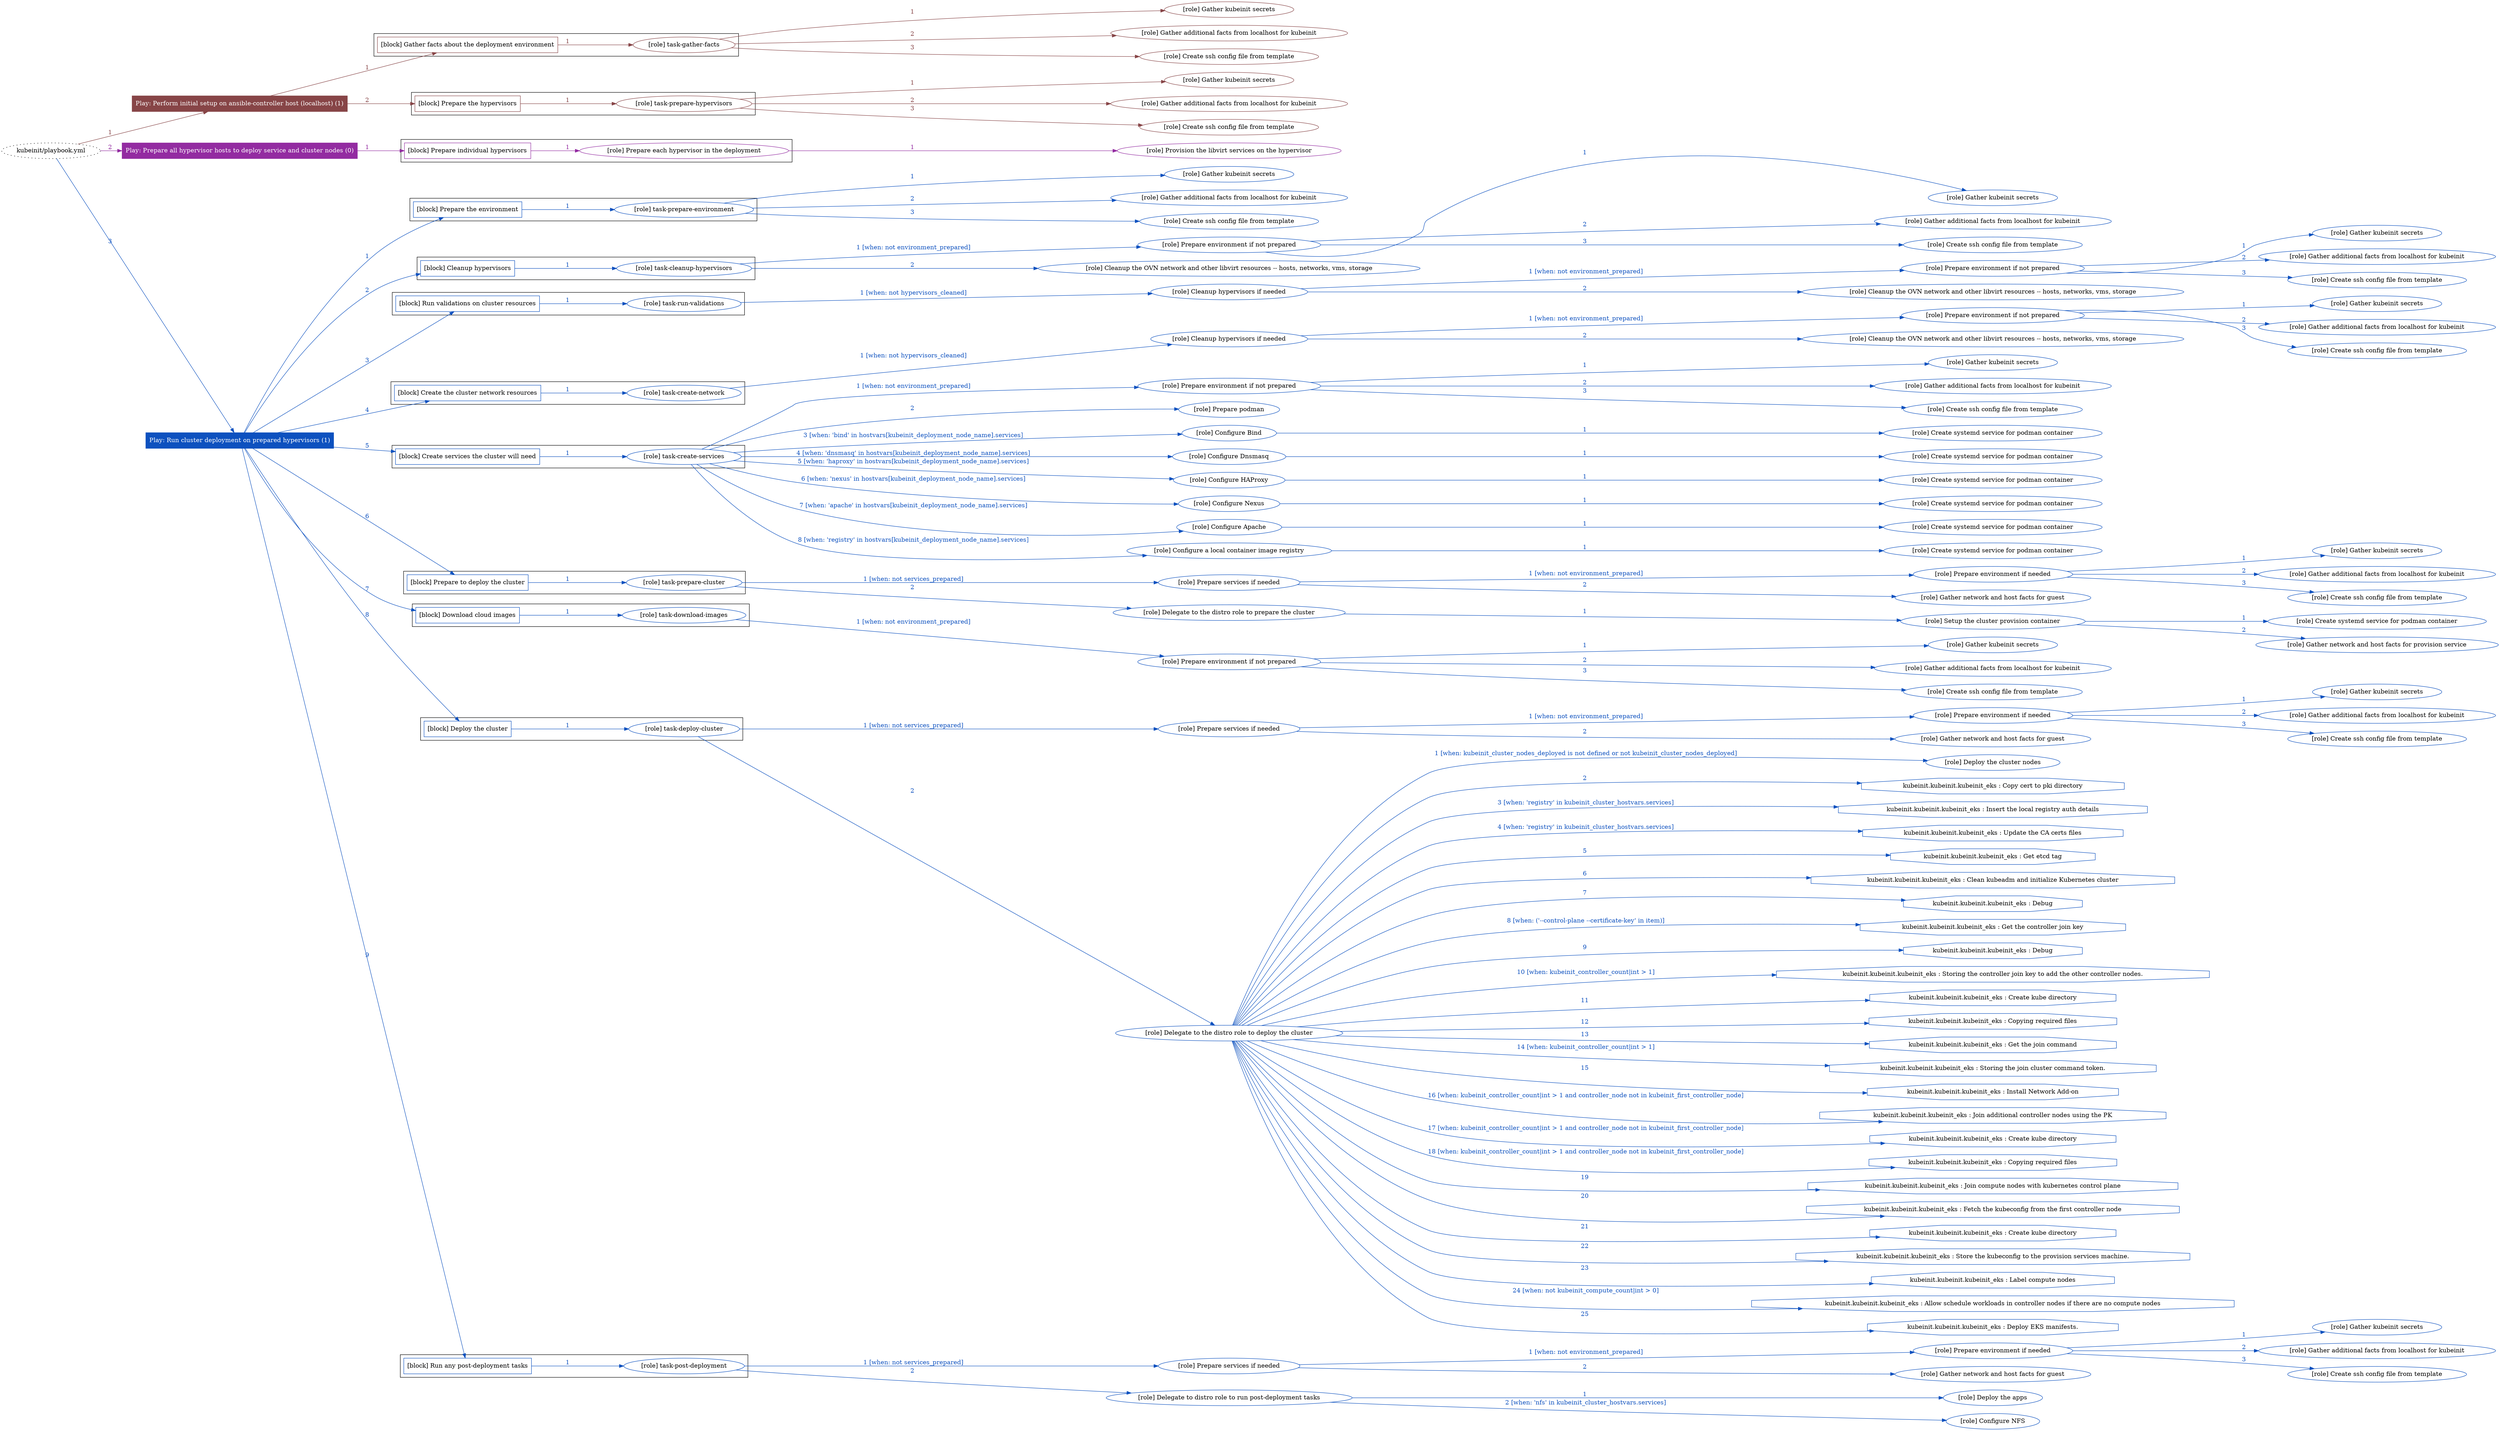 digraph {
	graph [concentrate=true ordering=in rankdir=LR ratio=fill]
	edge [esep=5 sep=10]
	"kubeinit/playbook.yml" [URL="/home/runner/work/kubeinit/kubeinit/kubeinit/playbook.yml" id=playbook_8e556c89 style=dotted]
	play_391f3f2d [label="Play: Perform initial setup on ansible-controller host (localhost) (1)" URL="/home/runner/work/kubeinit/kubeinit/kubeinit/playbook.yml" color="#874547" fontcolor="#ffffff" id=play_391f3f2d shape=box style=filled tooltip=localhost]
	"kubeinit/playbook.yml" -> play_391f3f2d [label="1 " color="#874547" fontcolor="#874547" id=edge_1b0d0823 labeltooltip="1 " tooltip="1 "]
	subgraph "Gather kubeinit secrets" {
		role_e879a37d [label="[role] Gather kubeinit secrets" URL="/home/runner/.ansible/collections/ansible_collections/kubeinit/kubeinit/roles/kubeinit_prepare/tasks/gather_kubeinit_facts.yml" color="#874547" id=role_e879a37d tooltip="Gather kubeinit secrets"]
	}
	subgraph "Gather additional facts from localhost for kubeinit" {
		role_4b95cbb6 [label="[role] Gather additional facts from localhost for kubeinit" URL="/home/runner/.ansible/collections/ansible_collections/kubeinit/kubeinit/roles/kubeinit_prepare/tasks/gather_kubeinit_facts.yml" color="#874547" id=role_4b95cbb6 tooltip="Gather additional facts from localhost for kubeinit"]
	}
	subgraph "Create ssh config file from template" {
		role_490a74ad [label="[role] Create ssh config file from template" URL="/home/runner/.ansible/collections/ansible_collections/kubeinit/kubeinit/roles/kubeinit_prepare/tasks/gather_kubeinit_facts.yml" color="#874547" id=role_490a74ad tooltip="Create ssh config file from template"]
	}
	subgraph "task-gather-facts" {
		role_1d87bd58 [label="[role] task-gather-facts" URL="/home/runner/work/kubeinit/kubeinit/kubeinit/playbook.yml" color="#874547" id=role_1d87bd58 tooltip="task-gather-facts"]
		role_1d87bd58 -> role_e879a37d [label="1 " color="#874547" fontcolor="#874547" id=edge_7c7f5ed5 labeltooltip="1 " tooltip="1 "]
		role_1d87bd58 -> role_4b95cbb6 [label="2 " color="#874547" fontcolor="#874547" id=edge_f898e620 labeltooltip="2 " tooltip="2 "]
		role_1d87bd58 -> role_490a74ad [label="3 " color="#874547" fontcolor="#874547" id=edge_04070aa7 labeltooltip="3 " tooltip="3 "]
	}
	subgraph "Gather kubeinit secrets" {
		role_19e8eb1b [label="[role] Gather kubeinit secrets" URL="/home/runner/.ansible/collections/ansible_collections/kubeinit/kubeinit/roles/kubeinit_prepare/tasks/gather_kubeinit_facts.yml" color="#874547" id=role_19e8eb1b tooltip="Gather kubeinit secrets"]
	}
	subgraph "Gather additional facts from localhost for kubeinit" {
		role_c16e308c [label="[role] Gather additional facts from localhost for kubeinit" URL="/home/runner/.ansible/collections/ansible_collections/kubeinit/kubeinit/roles/kubeinit_prepare/tasks/gather_kubeinit_facts.yml" color="#874547" id=role_c16e308c tooltip="Gather additional facts from localhost for kubeinit"]
	}
	subgraph "Create ssh config file from template" {
		role_8c6e041a [label="[role] Create ssh config file from template" URL="/home/runner/.ansible/collections/ansible_collections/kubeinit/kubeinit/roles/kubeinit_prepare/tasks/gather_kubeinit_facts.yml" color="#874547" id=role_8c6e041a tooltip="Create ssh config file from template"]
	}
	subgraph "task-prepare-hypervisors" {
		role_3e846250 [label="[role] task-prepare-hypervisors" URL="/home/runner/work/kubeinit/kubeinit/kubeinit/playbook.yml" color="#874547" id=role_3e846250 tooltip="task-prepare-hypervisors"]
		role_3e846250 -> role_19e8eb1b [label="1 " color="#874547" fontcolor="#874547" id=edge_75fdc4b1 labeltooltip="1 " tooltip="1 "]
		role_3e846250 -> role_c16e308c [label="2 " color="#874547" fontcolor="#874547" id=edge_3d04819a labeltooltip="2 " tooltip="2 "]
		role_3e846250 -> role_8c6e041a [label="3 " color="#874547" fontcolor="#874547" id=edge_63ab018d labeltooltip="3 " tooltip="3 "]
	}
	subgraph "Play: Perform initial setup on ansible-controller host (localhost) (1)" {
		play_391f3f2d -> block_172d3d32 [label=1 color="#874547" fontcolor="#874547" id=edge_d1de2b26 labeltooltip=1 tooltip=1]
		subgraph cluster_block_172d3d32 {
			block_172d3d32 [label="[block] Gather facts about the deployment environment" URL="/home/runner/work/kubeinit/kubeinit/kubeinit/playbook.yml" color="#874547" id=block_172d3d32 labeltooltip="Gather facts about the deployment environment" shape=box tooltip="Gather facts about the deployment environment"]
			block_172d3d32 -> role_1d87bd58 [label="1 " color="#874547" fontcolor="#874547" id=edge_b2ea606b labeltooltip="1 " tooltip="1 "]
		}
		play_391f3f2d -> block_722d39c7 [label=2 color="#874547" fontcolor="#874547" id=edge_c94d4ec4 labeltooltip=2 tooltip=2]
		subgraph cluster_block_722d39c7 {
			block_722d39c7 [label="[block] Prepare the hypervisors" URL="/home/runner/work/kubeinit/kubeinit/kubeinit/playbook.yml" color="#874547" id=block_722d39c7 labeltooltip="Prepare the hypervisors" shape=box tooltip="Prepare the hypervisors"]
			block_722d39c7 -> role_3e846250 [label="1 " color="#874547" fontcolor="#874547" id=edge_3c703365 labeltooltip="1 " tooltip="1 "]
		}
	}
	play_a7cc5aab [label="Play: Prepare all hypervisor hosts to deploy service and cluster nodes (0)" URL="/home/runner/work/kubeinit/kubeinit/kubeinit/playbook.yml" color="#932ba1" fontcolor="#ffffff" id=play_a7cc5aab shape=box style=filled tooltip="Play: Prepare all hypervisor hosts to deploy service and cluster nodes (0)"]
	"kubeinit/playbook.yml" -> play_a7cc5aab [label="2 " color="#932ba1" fontcolor="#932ba1" id=edge_147fa57e labeltooltip="2 " tooltip="2 "]
	subgraph "Provision the libvirt services on the hypervisor" {
		role_114a9fee [label="[role] Provision the libvirt services on the hypervisor" URL="/home/runner/.ansible/collections/ansible_collections/kubeinit/kubeinit/roles/kubeinit_prepare/tasks/prepare_hypervisor.yml" color="#932ba1" id=role_114a9fee tooltip="Provision the libvirt services on the hypervisor"]
	}
	subgraph "Prepare each hypervisor in the deployment" {
		role_9afa929d [label="[role] Prepare each hypervisor in the deployment" URL="/home/runner/work/kubeinit/kubeinit/kubeinit/playbook.yml" color="#932ba1" id=role_9afa929d tooltip="Prepare each hypervisor in the deployment"]
		role_9afa929d -> role_114a9fee [label="1 " color="#932ba1" fontcolor="#932ba1" id=edge_7c373b64 labeltooltip="1 " tooltip="1 "]
	}
	subgraph "Play: Prepare all hypervisor hosts to deploy service and cluster nodes (0)" {
		play_a7cc5aab -> block_affc91d8 [label=1 color="#932ba1" fontcolor="#932ba1" id=edge_735ec19e labeltooltip=1 tooltip=1]
		subgraph cluster_block_affc91d8 {
			block_affc91d8 [label="[block] Prepare individual hypervisors" URL="/home/runner/work/kubeinit/kubeinit/kubeinit/playbook.yml" color="#932ba1" id=block_affc91d8 labeltooltip="Prepare individual hypervisors" shape=box tooltip="Prepare individual hypervisors"]
			block_affc91d8 -> role_9afa929d [label="1 " color="#932ba1" fontcolor="#932ba1" id=edge_9b65cef6 labeltooltip="1 " tooltip="1 "]
		}
	}
	play_eb93237d [label="Play: Run cluster deployment on prepared hypervisors (1)" URL="/home/runner/work/kubeinit/kubeinit/kubeinit/playbook.yml" color="#0d51bf" fontcolor="#ffffff" id=play_eb93237d shape=box style=filled tooltip=localhost]
	"kubeinit/playbook.yml" -> play_eb93237d [label="3 " color="#0d51bf" fontcolor="#0d51bf" id=edge_12fc92e6 labeltooltip="3 " tooltip="3 "]
	subgraph "Gather kubeinit secrets" {
		role_4e0e7388 [label="[role] Gather kubeinit secrets" URL="/home/runner/.ansible/collections/ansible_collections/kubeinit/kubeinit/roles/kubeinit_prepare/tasks/gather_kubeinit_facts.yml" color="#0d51bf" id=role_4e0e7388 tooltip="Gather kubeinit secrets"]
	}
	subgraph "Gather additional facts from localhost for kubeinit" {
		role_16678a16 [label="[role] Gather additional facts from localhost for kubeinit" URL="/home/runner/.ansible/collections/ansible_collections/kubeinit/kubeinit/roles/kubeinit_prepare/tasks/gather_kubeinit_facts.yml" color="#0d51bf" id=role_16678a16 tooltip="Gather additional facts from localhost for kubeinit"]
	}
	subgraph "Create ssh config file from template" {
		role_0c508c8b [label="[role] Create ssh config file from template" URL="/home/runner/.ansible/collections/ansible_collections/kubeinit/kubeinit/roles/kubeinit_prepare/tasks/gather_kubeinit_facts.yml" color="#0d51bf" id=role_0c508c8b tooltip="Create ssh config file from template"]
	}
	subgraph "task-prepare-environment" {
		role_be43b5c4 [label="[role] task-prepare-environment" URL="/home/runner/work/kubeinit/kubeinit/kubeinit/playbook.yml" color="#0d51bf" id=role_be43b5c4 tooltip="task-prepare-environment"]
		role_be43b5c4 -> role_4e0e7388 [label="1 " color="#0d51bf" fontcolor="#0d51bf" id=edge_8316175f labeltooltip="1 " tooltip="1 "]
		role_be43b5c4 -> role_16678a16 [label="2 " color="#0d51bf" fontcolor="#0d51bf" id=edge_4d8ce05c labeltooltip="2 " tooltip="2 "]
		role_be43b5c4 -> role_0c508c8b [label="3 " color="#0d51bf" fontcolor="#0d51bf" id=edge_079aa4ac labeltooltip="3 " tooltip="3 "]
	}
	subgraph "Gather kubeinit secrets" {
		role_96c3dbde [label="[role] Gather kubeinit secrets" URL="/home/runner/.ansible/collections/ansible_collections/kubeinit/kubeinit/roles/kubeinit_prepare/tasks/gather_kubeinit_facts.yml" color="#0d51bf" id=role_96c3dbde tooltip="Gather kubeinit secrets"]
	}
	subgraph "Gather additional facts from localhost for kubeinit" {
		role_25594998 [label="[role] Gather additional facts from localhost for kubeinit" URL="/home/runner/.ansible/collections/ansible_collections/kubeinit/kubeinit/roles/kubeinit_prepare/tasks/gather_kubeinit_facts.yml" color="#0d51bf" id=role_25594998 tooltip="Gather additional facts from localhost for kubeinit"]
	}
	subgraph "Create ssh config file from template" {
		role_5261cbb2 [label="[role] Create ssh config file from template" URL="/home/runner/.ansible/collections/ansible_collections/kubeinit/kubeinit/roles/kubeinit_prepare/tasks/gather_kubeinit_facts.yml" color="#0d51bf" id=role_5261cbb2 tooltip="Create ssh config file from template"]
	}
	subgraph "Prepare environment if not prepared" {
		role_df055692 [label="[role] Prepare environment if not prepared" URL="/home/runner/.ansible/collections/ansible_collections/kubeinit/kubeinit/roles/kubeinit_prepare/tasks/cleanup_hypervisors.yml" color="#0d51bf" id=role_df055692 tooltip="Prepare environment if not prepared"]
		role_df055692 -> role_96c3dbde [label="1 " color="#0d51bf" fontcolor="#0d51bf" id=edge_f991559c labeltooltip="1 " tooltip="1 "]
		role_df055692 -> role_25594998 [label="2 " color="#0d51bf" fontcolor="#0d51bf" id=edge_81442ce3 labeltooltip="2 " tooltip="2 "]
		role_df055692 -> role_5261cbb2 [label="3 " color="#0d51bf" fontcolor="#0d51bf" id=edge_9f443b8a labeltooltip="3 " tooltip="3 "]
	}
	subgraph "Cleanup the OVN network and other libvirt resources -- hosts, networks, vms, storage" {
		role_6ca4d290 [label="[role] Cleanup the OVN network and other libvirt resources -- hosts, networks, vms, storage" URL="/home/runner/.ansible/collections/ansible_collections/kubeinit/kubeinit/roles/kubeinit_prepare/tasks/cleanup_hypervisors.yml" color="#0d51bf" id=role_6ca4d290 tooltip="Cleanup the OVN network and other libvirt resources -- hosts, networks, vms, storage"]
	}
	subgraph "task-cleanup-hypervisors" {
		role_4fd1c25f [label="[role] task-cleanup-hypervisors" URL="/home/runner/work/kubeinit/kubeinit/kubeinit/playbook.yml" color="#0d51bf" id=role_4fd1c25f tooltip="task-cleanup-hypervisors"]
		role_4fd1c25f -> role_df055692 [label="1 [when: not environment_prepared]" color="#0d51bf" fontcolor="#0d51bf" id=edge_f09941c3 labeltooltip="1 [when: not environment_prepared]" tooltip="1 [when: not environment_prepared]"]
		role_4fd1c25f -> role_6ca4d290 [label="2 " color="#0d51bf" fontcolor="#0d51bf" id=edge_54877e46 labeltooltip="2 " tooltip="2 "]
	}
	subgraph "Gather kubeinit secrets" {
		role_647953e0 [label="[role] Gather kubeinit secrets" URL="/home/runner/.ansible/collections/ansible_collections/kubeinit/kubeinit/roles/kubeinit_prepare/tasks/gather_kubeinit_facts.yml" color="#0d51bf" id=role_647953e0 tooltip="Gather kubeinit secrets"]
	}
	subgraph "Gather additional facts from localhost for kubeinit" {
		role_6a5d978d [label="[role] Gather additional facts from localhost for kubeinit" URL="/home/runner/.ansible/collections/ansible_collections/kubeinit/kubeinit/roles/kubeinit_prepare/tasks/gather_kubeinit_facts.yml" color="#0d51bf" id=role_6a5d978d tooltip="Gather additional facts from localhost for kubeinit"]
	}
	subgraph "Create ssh config file from template" {
		role_e9b06860 [label="[role] Create ssh config file from template" URL="/home/runner/.ansible/collections/ansible_collections/kubeinit/kubeinit/roles/kubeinit_prepare/tasks/gather_kubeinit_facts.yml" color="#0d51bf" id=role_e9b06860 tooltip="Create ssh config file from template"]
	}
	subgraph "Prepare environment if not prepared" {
		role_f1636859 [label="[role] Prepare environment if not prepared" URL="/home/runner/.ansible/collections/ansible_collections/kubeinit/kubeinit/roles/kubeinit_prepare/tasks/cleanup_hypervisors.yml" color="#0d51bf" id=role_f1636859 tooltip="Prepare environment if not prepared"]
		role_f1636859 -> role_647953e0 [label="1 " color="#0d51bf" fontcolor="#0d51bf" id=edge_9ea39a5c labeltooltip="1 " tooltip="1 "]
		role_f1636859 -> role_6a5d978d [label="2 " color="#0d51bf" fontcolor="#0d51bf" id=edge_5f2f509c labeltooltip="2 " tooltip="2 "]
		role_f1636859 -> role_e9b06860 [label="3 " color="#0d51bf" fontcolor="#0d51bf" id=edge_81f7adb0 labeltooltip="3 " tooltip="3 "]
	}
	subgraph "Cleanup the OVN network and other libvirt resources -- hosts, networks, vms, storage" {
		role_63a8c808 [label="[role] Cleanup the OVN network and other libvirt resources -- hosts, networks, vms, storage" URL="/home/runner/.ansible/collections/ansible_collections/kubeinit/kubeinit/roles/kubeinit_prepare/tasks/cleanup_hypervisors.yml" color="#0d51bf" id=role_63a8c808 tooltip="Cleanup the OVN network and other libvirt resources -- hosts, networks, vms, storage"]
	}
	subgraph "Cleanup hypervisors if needed" {
		role_c0954ee2 [label="[role] Cleanup hypervisors if needed" URL="/home/runner/.ansible/collections/ansible_collections/kubeinit/kubeinit/roles/kubeinit_validations/tasks/main.yml" color="#0d51bf" id=role_c0954ee2 tooltip="Cleanup hypervisors if needed"]
		role_c0954ee2 -> role_f1636859 [label="1 [when: not environment_prepared]" color="#0d51bf" fontcolor="#0d51bf" id=edge_1c8ab357 labeltooltip="1 [when: not environment_prepared]" tooltip="1 [when: not environment_prepared]"]
		role_c0954ee2 -> role_63a8c808 [label="2 " color="#0d51bf" fontcolor="#0d51bf" id=edge_232afed2 labeltooltip="2 " tooltip="2 "]
	}
	subgraph "task-run-validations" {
		role_c1b72822 [label="[role] task-run-validations" URL="/home/runner/work/kubeinit/kubeinit/kubeinit/playbook.yml" color="#0d51bf" id=role_c1b72822 tooltip="task-run-validations"]
		role_c1b72822 -> role_c0954ee2 [label="1 [when: not hypervisors_cleaned]" color="#0d51bf" fontcolor="#0d51bf" id=edge_f77ce037 labeltooltip="1 [when: not hypervisors_cleaned]" tooltip="1 [when: not hypervisors_cleaned]"]
	}
	subgraph "Gather kubeinit secrets" {
		role_c03aeb01 [label="[role] Gather kubeinit secrets" URL="/home/runner/.ansible/collections/ansible_collections/kubeinit/kubeinit/roles/kubeinit_prepare/tasks/gather_kubeinit_facts.yml" color="#0d51bf" id=role_c03aeb01 tooltip="Gather kubeinit secrets"]
	}
	subgraph "Gather additional facts from localhost for kubeinit" {
		role_df08b588 [label="[role] Gather additional facts from localhost for kubeinit" URL="/home/runner/.ansible/collections/ansible_collections/kubeinit/kubeinit/roles/kubeinit_prepare/tasks/gather_kubeinit_facts.yml" color="#0d51bf" id=role_df08b588 tooltip="Gather additional facts from localhost for kubeinit"]
	}
	subgraph "Create ssh config file from template" {
		role_2f734e6c [label="[role] Create ssh config file from template" URL="/home/runner/.ansible/collections/ansible_collections/kubeinit/kubeinit/roles/kubeinit_prepare/tasks/gather_kubeinit_facts.yml" color="#0d51bf" id=role_2f734e6c tooltip="Create ssh config file from template"]
	}
	subgraph "Prepare environment if not prepared" {
		role_5d6cae64 [label="[role] Prepare environment if not prepared" URL="/home/runner/.ansible/collections/ansible_collections/kubeinit/kubeinit/roles/kubeinit_prepare/tasks/cleanup_hypervisors.yml" color="#0d51bf" id=role_5d6cae64 tooltip="Prepare environment if not prepared"]
		role_5d6cae64 -> role_c03aeb01 [label="1 " color="#0d51bf" fontcolor="#0d51bf" id=edge_a46de4ee labeltooltip="1 " tooltip="1 "]
		role_5d6cae64 -> role_df08b588 [label="2 " color="#0d51bf" fontcolor="#0d51bf" id=edge_e66709c8 labeltooltip="2 " tooltip="2 "]
		role_5d6cae64 -> role_2f734e6c [label="3 " color="#0d51bf" fontcolor="#0d51bf" id=edge_767a589f labeltooltip="3 " tooltip="3 "]
	}
	subgraph "Cleanup the OVN network and other libvirt resources -- hosts, networks, vms, storage" {
		role_217dab5d [label="[role] Cleanup the OVN network and other libvirt resources -- hosts, networks, vms, storage" URL="/home/runner/.ansible/collections/ansible_collections/kubeinit/kubeinit/roles/kubeinit_prepare/tasks/cleanup_hypervisors.yml" color="#0d51bf" id=role_217dab5d tooltip="Cleanup the OVN network and other libvirt resources -- hosts, networks, vms, storage"]
	}
	subgraph "Cleanup hypervisors if needed" {
		role_7c51d8eb [label="[role] Cleanup hypervisors if needed" URL="/home/runner/.ansible/collections/ansible_collections/kubeinit/kubeinit/roles/kubeinit_libvirt/tasks/create_network.yml" color="#0d51bf" id=role_7c51d8eb tooltip="Cleanup hypervisors if needed"]
		role_7c51d8eb -> role_5d6cae64 [label="1 [when: not environment_prepared]" color="#0d51bf" fontcolor="#0d51bf" id=edge_f6c7672d labeltooltip="1 [when: not environment_prepared]" tooltip="1 [when: not environment_prepared]"]
		role_7c51d8eb -> role_217dab5d [label="2 " color="#0d51bf" fontcolor="#0d51bf" id=edge_fa4347de labeltooltip="2 " tooltip="2 "]
	}
	subgraph "task-create-network" {
		role_a5b4554b [label="[role] task-create-network" URL="/home/runner/work/kubeinit/kubeinit/kubeinit/playbook.yml" color="#0d51bf" id=role_a5b4554b tooltip="task-create-network"]
		role_a5b4554b -> role_7c51d8eb [label="1 [when: not hypervisors_cleaned]" color="#0d51bf" fontcolor="#0d51bf" id=edge_14b36f2b labeltooltip="1 [when: not hypervisors_cleaned]" tooltip="1 [when: not hypervisors_cleaned]"]
	}
	subgraph "Gather kubeinit secrets" {
		role_7a4135e0 [label="[role] Gather kubeinit secrets" URL="/home/runner/.ansible/collections/ansible_collections/kubeinit/kubeinit/roles/kubeinit_prepare/tasks/gather_kubeinit_facts.yml" color="#0d51bf" id=role_7a4135e0 tooltip="Gather kubeinit secrets"]
	}
	subgraph "Gather additional facts from localhost for kubeinit" {
		role_93ca621a [label="[role] Gather additional facts from localhost for kubeinit" URL="/home/runner/.ansible/collections/ansible_collections/kubeinit/kubeinit/roles/kubeinit_prepare/tasks/gather_kubeinit_facts.yml" color="#0d51bf" id=role_93ca621a tooltip="Gather additional facts from localhost for kubeinit"]
	}
	subgraph "Create ssh config file from template" {
		role_653e13fe [label="[role] Create ssh config file from template" URL="/home/runner/.ansible/collections/ansible_collections/kubeinit/kubeinit/roles/kubeinit_prepare/tasks/gather_kubeinit_facts.yml" color="#0d51bf" id=role_653e13fe tooltip="Create ssh config file from template"]
	}
	subgraph "Prepare environment if not prepared" {
		role_5f91d60b [label="[role] Prepare environment if not prepared" URL="/home/runner/.ansible/collections/ansible_collections/kubeinit/kubeinit/roles/kubeinit_services/tasks/main.yml" color="#0d51bf" id=role_5f91d60b tooltip="Prepare environment if not prepared"]
		role_5f91d60b -> role_7a4135e0 [label="1 " color="#0d51bf" fontcolor="#0d51bf" id=edge_fbcab042 labeltooltip="1 " tooltip="1 "]
		role_5f91d60b -> role_93ca621a [label="2 " color="#0d51bf" fontcolor="#0d51bf" id=edge_b32cc9f0 labeltooltip="2 " tooltip="2 "]
		role_5f91d60b -> role_653e13fe [label="3 " color="#0d51bf" fontcolor="#0d51bf" id=edge_d3e54014 labeltooltip="3 " tooltip="3 "]
	}
	subgraph "Prepare podman" {
		role_4a75d08f [label="[role] Prepare podman" URL="/home/runner/.ansible/collections/ansible_collections/kubeinit/kubeinit/roles/kubeinit_services/tasks/00_create_service_pod.yml" color="#0d51bf" id=role_4a75d08f tooltip="Prepare podman"]
	}
	subgraph "Create systemd service for podman container" {
		role_9287b5ed [label="[role] Create systemd service for podman container" URL="/home/runner/.ansible/collections/ansible_collections/kubeinit/kubeinit/roles/kubeinit_bind/tasks/main.yml" color="#0d51bf" id=role_9287b5ed tooltip="Create systemd service for podman container"]
	}
	subgraph "Configure Bind" {
		role_1bb51f86 [label="[role] Configure Bind" URL="/home/runner/.ansible/collections/ansible_collections/kubeinit/kubeinit/roles/kubeinit_services/tasks/start_services_containers.yml" color="#0d51bf" id=role_1bb51f86 tooltip="Configure Bind"]
		role_1bb51f86 -> role_9287b5ed [label="1 " color="#0d51bf" fontcolor="#0d51bf" id=edge_8841b415 labeltooltip="1 " tooltip="1 "]
	}
	subgraph "Create systemd service for podman container" {
		role_233e87e0 [label="[role] Create systemd service for podman container" URL="/home/runner/.ansible/collections/ansible_collections/kubeinit/kubeinit/roles/kubeinit_dnsmasq/tasks/main.yml" color="#0d51bf" id=role_233e87e0 tooltip="Create systemd service for podman container"]
	}
	subgraph "Configure Dnsmasq" {
		role_784fa8a9 [label="[role] Configure Dnsmasq" URL="/home/runner/.ansible/collections/ansible_collections/kubeinit/kubeinit/roles/kubeinit_services/tasks/start_services_containers.yml" color="#0d51bf" id=role_784fa8a9 tooltip="Configure Dnsmasq"]
		role_784fa8a9 -> role_233e87e0 [label="1 " color="#0d51bf" fontcolor="#0d51bf" id=edge_8a8b18e7 labeltooltip="1 " tooltip="1 "]
	}
	subgraph "Create systemd service for podman container" {
		role_61f9bee8 [label="[role] Create systemd service for podman container" URL="/home/runner/.ansible/collections/ansible_collections/kubeinit/kubeinit/roles/kubeinit_haproxy/tasks/main.yml" color="#0d51bf" id=role_61f9bee8 tooltip="Create systemd service for podman container"]
	}
	subgraph "Configure HAProxy" {
		role_1a9e6dc4 [label="[role] Configure HAProxy" URL="/home/runner/.ansible/collections/ansible_collections/kubeinit/kubeinit/roles/kubeinit_services/tasks/start_services_containers.yml" color="#0d51bf" id=role_1a9e6dc4 tooltip="Configure HAProxy"]
		role_1a9e6dc4 -> role_61f9bee8 [label="1 " color="#0d51bf" fontcolor="#0d51bf" id=edge_db72890d labeltooltip="1 " tooltip="1 "]
	}
	subgraph "Create systemd service for podman container" {
		role_284bf707 [label="[role] Create systemd service for podman container" URL="/home/runner/.ansible/collections/ansible_collections/kubeinit/kubeinit/roles/kubeinit_nexus/tasks/main.yml" color="#0d51bf" id=role_284bf707 tooltip="Create systemd service for podman container"]
	}
	subgraph "Configure Nexus" {
		role_71f415ac [label="[role] Configure Nexus" URL="/home/runner/.ansible/collections/ansible_collections/kubeinit/kubeinit/roles/kubeinit_services/tasks/start_services_containers.yml" color="#0d51bf" id=role_71f415ac tooltip="Configure Nexus"]
		role_71f415ac -> role_284bf707 [label="1 " color="#0d51bf" fontcolor="#0d51bf" id=edge_1fd41799 labeltooltip="1 " tooltip="1 "]
	}
	subgraph "Create systemd service for podman container" {
		role_23c683f2 [label="[role] Create systemd service for podman container" URL="/home/runner/.ansible/collections/ansible_collections/kubeinit/kubeinit/roles/kubeinit_apache/tasks/main.yml" color="#0d51bf" id=role_23c683f2 tooltip="Create systemd service for podman container"]
	}
	subgraph "Configure Apache" {
		role_eebac221 [label="[role] Configure Apache" URL="/home/runner/.ansible/collections/ansible_collections/kubeinit/kubeinit/roles/kubeinit_services/tasks/start_services_containers.yml" color="#0d51bf" id=role_eebac221 tooltip="Configure Apache"]
		role_eebac221 -> role_23c683f2 [label="1 " color="#0d51bf" fontcolor="#0d51bf" id=edge_1171f864 labeltooltip="1 " tooltip="1 "]
	}
	subgraph "Create systemd service for podman container" {
		role_257d0914 [label="[role] Create systemd service for podman container" URL="/home/runner/.ansible/collections/ansible_collections/kubeinit/kubeinit/roles/kubeinit_registry/tasks/main.yml" color="#0d51bf" id=role_257d0914 tooltip="Create systemd service for podman container"]
	}
	subgraph "Configure a local container image registry" {
		role_c2cce9ff [label="[role] Configure a local container image registry" URL="/home/runner/.ansible/collections/ansible_collections/kubeinit/kubeinit/roles/kubeinit_services/tasks/start_services_containers.yml" color="#0d51bf" id=role_c2cce9ff tooltip="Configure a local container image registry"]
		role_c2cce9ff -> role_257d0914 [label="1 " color="#0d51bf" fontcolor="#0d51bf" id=edge_67f91202 labeltooltip="1 " tooltip="1 "]
	}
	subgraph "task-create-services" {
		role_b070a9ac [label="[role] task-create-services" URL="/home/runner/work/kubeinit/kubeinit/kubeinit/playbook.yml" color="#0d51bf" id=role_b070a9ac tooltip="task-create-services"]
		role_b070a9ac -> role_5f91d60b [label="1 [when: not environment_prepared]" color="#0d51bf" fontcolor="#0d51bf" id=edge_17020bde labeltooltip="1 [when: not environment_prepared]" tooltip="1 [when: not environment_prepared]"]
		role_b070a9ac -> role_4a75d08f [label="2 " color="#0d51bf" fontcolor="#0d51bf" id=edge_5a128d66 labeltooltip="2 " tooltip="2 "]
		role_b070a9ac -> role_1bb51f86 [label="3 [when: 'bind' in hostvars[kubeinit_deployment_node_name].services]" color="#0d51bf" fontcolor="#0d51bf" id=edge_f6f4ea93 labeltooltip="3 [when: 'bind' in hostvars[kubeinit_deployment_node_name].services]" tooltip="3 [when: 'bind' in hostvars[kubeinit_deployment_node_name].services]"]
		role_b070a9ac -> role_784fa8a9 [label="4 [when: 'dnsmasq' in hostvars[kubeinit_deployment_node_name].services]" color="#0d51bf" fontcolor="#0d51bf" id=edge_d95b0506 labeltooltip="4 [when: 'dnsmasq' in hostvars[kubeinit_deployment_node_name].services]" tooltip="4 [when: 'dnsmasq' in hostvars[kubeinit_deployment_node_name].services]"]
		role_b070a9ac -> role_1a9e6dc4 [label="5 [when: 'haproxy' in hostvars[kubeinit_deployment_node_name].services]" color="#0d51bf" fontcolor="#0d51bf" id=edge_8aaa0b5a labeltooltip="5 [when: 'haproxy' in hostvars[kubeinit_deployment_node_name].services]" tooltip="5 [when: 'haproxy' in hostvars[kubeinit_deployment_node_name].services]"]
		role_b070a9ac -> role_71f415ac [label="6 [when: 'nexus' in hostvars[kubeinit_deployment_node_name].services]" color="#0d51bf" fontcolor="#0d51bf" id=edge_c18253fa labeltooltip="6 [when: 'nexus' in hostvars[kubeinit_deployment_node_name].services]" tooltip="6 [when: 'nexus' in hostvars[kubeinit_deployment_node_name].services]"]
		role_b070a9ac -> role_eebac221 [label="7 [when: 'apache' in hostvars[kubeinit_deployment_node_name].services]" color="#0d51bf" fontcolor="#0d51bf" id=edge_8fb40697 labeltooltip="7 [when: 'apache' in hostvars[kubeinit_deployment_node_name].services]" tooltip="7 [when: 'apache' in hostvars[kubeinit_deployment_node_name].services]"]
		role_b070a9ac -> role_c2cce9ff [label="8 [when: 'registry' in hostvars[kubeinit_deployment_node_name].services]" color="#0d51bf" fontcolor="#0d51bf" id=edge_8f27fb9b labeltooltip="8 [when: 'registry' in hostvars[kubeinit_deployment_node_name].services]" tooltip="8 [when: 'registry' in hostvars[kubeinit_deployment_node_name].services]"]
	}
	subgraph "Gather kubeinit secrets" {
		role_9aa5e204 [label="[role] Gather kubeinit secrets" URL="/home/runner/.ansible/collections/ansible_collections/kubeinit/kubeinit/roles/kubeinit_prepare/tasks/gather_kubeinit_facts.yml" color="#0d51bf" id=role_9aa5e204 tooltip="Gather kubeinit secrets"]
	}
	subgraph "Gather additional facts from localhost for kubeinit" {
		role_5ec424b2 [label="[role] Gather additional facts from localhost for kubeinit" URL="/home/runner/.ansible/collections/ansible_collections/kubeinit/kubeinit/roles/kubeinit_prepare/tasks/gather_kubeinit_facts.yml" color="#0d51bf" id=role_5ec424b2 tooltip="Gather additional facts from localhost for kubeinit"]
	}
	subgraph "Create ssh config file from template" {
		role_99ebb60b [label="[role] Create ssh config file from template" URL="/home/runner/.ansible/collections/ansible_collections/kubeinit/kubeinit/roles/kubeinit_prepare/tasks/gather_kubeinit_facts.yml" color="#0d51bf" id=role_99ebb60b tooltip="Create ssh config file from template"]
	}
	subgraph "Prepare environment if needed" {
		role_eda0a337 [label="[role] Prepare environment if needed" URL="/home/runner/.ansible/collections/ansible_collections/kubeinit/kubeinit/roles/kubeinit_services/tasks/prepare_services.yml" color="#0d51bf" id=role_eda0a337 tooltip="Prepare environment if needed"]
		role_eda0a337 -> role_9aa5e204 [label="1 " color="#0d51bf" fontcolor="#0d51bf" id=edge_426f2c9a labeltooltip="1 " tooltip="1 "]
		role_eda0a337 -> role_5ec424b2 [label="2 " color="#0d51bf" fontcolor="#0d51bf" id=edge_98d48d10 labeltooltip="2 " tooltip="2 "]
		role_eda0a337 -> role_99ebb60b [label="3 " color="#0d51bf" fontcolor="#0d51bf" id=edge_464eb5d0 labeltooltip="3 " tooltip="3 "]
	}
	subgraph "Gather network and host facts for guest" {
		role_aeb6b173 [label="[role] Gather network and host facts for guest" URL="/home/runner/.ansible/collections/ansible_collections/kubeinit/kubeinit/roles/kubeinit_services/tasks/prepare_services.yml" color="#0d51bf" id=role_aeb6b173 tooltip="Gather network and host facts for guest"]
	}
	subgraph "Prepare services if needed" {
		role_0545558a [label="[role] Prepare services if needed" URL="/home/runner/.ansible/collections/ansible_collections/kubeinit/kubeinit/roles/kubeinit_prepare/tasks/prepare_cluster.yml" color="#0d51bf" id=role_0545558a tooltip="Prepare services if needed"]
		role_0545558a -> role_eda0a337 [label="1 [when: not environment_prepared]" color="#0d51bf" fontcolor="#0d51bf" id=edge_6c47f3e7 labeltooltip="1 [when: not environment_prepared]" tooltip="1 [when: not environment_prepared]"]
		role_0545558a -> role_aeb6b173 [label="2 " color="#0d51bf" fontcolor="#0d51bf" id=edge_2d45a5e0 labeltooltip="2 " tooltip="2 "]
	}
	subgraph "Create systemd service for podman container" {
		role_03d5cb56 [label="[role] Create systemd service for podman container" URL="/home/runner/.ansible/collections/ansible_collections/kubeinit/kubeinit/roles/kubeinit_services/tasks/create_provision_container.yml" color="#0d51bf" id=role_03d5cb56 tooltip="Create systemd service for podman container"]
	}
	subgraph "Gather network and host facts for provision service" {
		role_809eded8 [label="[role] Gather network and host facts for provision service" URL="/home/runner/.ansible/collections/ansible_collections/kubeinit/kubeinit/roles/kubeinit_services/tasks/create_provision_container.yml" color="#0d51bf" id=role_809eded8 tooltip="Gather network and host facts for provision service"]
	}
	subgraph "Setup the cluster provision container" {
		role_357b5961 [label="[role] Setup the cluster provision container" URL="/home/runner/.ansible/collections/ansible_collections/kubeinit/kubeinit/roles/kubeinit_eks/tasks/prepare_cluster.yml" color="#0d51bf" id=role_357b5961 tooltip="Setup the cluster provision container"]
		role_357b5961 -> role_03d5cb56 [label="1 " color="#0d51bf" fontcolor="#0d51bf" id=edge_4d49965f labeltooltip="1 " tooltip="1 "]
		role_357b5961 -> role_809eded8 [label="2 " color="#0d51bf" fontcolor="#0d51bf" id=edge_a38f9568 labeltooltip="2 " tooltip="2 "]
	}
	subgraph "Delegate to the distro role to prepare the cluster" {
		role_fbb0d674 [label="[role] Delegate to the distro role to prepare the cluster" URL="/home/runner/.ansible/collections/ansible_collections/kubeinit/kubeinit/roles/kubeinit_prepare/tasks/prepare_cluster.yml" color="#0d51bf" id=role_fbb0d674 tooltip="Delegate to the distro role to prepare the cluster"]
		role_fbb0d674 -> role_357b5961 [label="1 " color="#0d51bf" fontcolor="#0d51bf" id=edge_cdac907d labeltooltip="1 " tooltip="1 "]
	}
	subgraph "task-prepare-cluster" {
		role_1b4f1142 [label="[role] task-prepare-cluster" URL="/home/runner/work/kubeinit/kubeinit/kubeinit/playbook.yml" color="#0d51bf" id=role_1b4f1142 tooltip="task-prepare-cluster"]
		role_1b4f1142 -> role_0545558a [label="1 [when: not services_prepared]" color="#0d51bf" fontcolor="#0d51bf" id=edge_0984b645 labeltooltip="1 [when: not services_prepared]" tooltip="1 [when: not services_prepared]"]
		role_1b4f1142 -> role_fbb0d674 [label="2 " color="#0d51bf" fontcolor="#0d51bf" id=edge_e25daad6 labeltooltip="2 " tooltip="2 "]
	}
	subgraph "Gather kubeinit secrets" {
		role_d67d3dba [label="[role] Gather kubeinit secrets" URL="/home/runner/.ansible/collections/ansible_collections/kubeinit/kubeinit/roles/kubeinit_prepare/tasks/gather_kubeinit_facts.yml" color="#0d51bf" id=role_d67d3dba tooltip="Gather kubeinit secrets"]
	}
	subgraph "Gather additional facts from localhost for kubeinit" {
		role_e259a474 [label="[role] Gather additional facts from localhost for kubeinit" URL="/home/runner/.ansible/collections/ansible_collections/kubeinit/kubeinit/roles/kubeinit_prepare/tasks/gather_kubeinit_facts.yml" color="#0d51bf" id=role_e259a474 tooltip="Gather additional facts from localhost for kubeinit"]
	}
	subgraph "Create ssh config file from template" {
		role_061ca6b3 [label="[role] Create ssh config file from template" URL="/home/runner/.ansible/collections/ansible_collections/kubeinit/kubeinit/roles/kubeinit_prepare/tasks/gather_kubeinit_facts.yml" color="#0d51bf" id=role_061ca6b3 tooltip="Create ssh config file from template"]
	}
	subgraph "Prepare environment if not prepared" {
		role_11f71440 [label="[role] Prepare environment if not prepared" URL="/home/runner/.ansible/collections/ansible_collections/kubeinit/kubeinit/roles/kubeinit_libvirt/tasks/download_cloud_images.yml" color="#0d51bf" id=role_11f71440 tooltip="Prepare environment if not prepared"]
		role_11f71440 -> role_d67d3dba [label="1 " color="#0d51bf" fontcolor="#0d51bf" id=edge_45d70ba8 labeltooltip="1 " tooltip="1 "]
		role_11f71440 -> role_e259a474 [label="2 " color="#0d51bf" fontcolor="#0d51bf" id=edge_f67daa14 labeltooltip="2 " tooltip="2 "]
		role_11f71440 -> role_061ca6b3 [label="3 " color="#0d51bf" fontcolor="#0d51bf" id=edge_1b1fcd01 labeltooltip="3 " tooltip="3 "]
	}
	subgraph "task-download-images" {
		role_1a5b482c [label="[role] task-download-images" URL="/home/runner/work/kubeinit/kubeinit/kubeinit/playbook.yml" color="#0d51bf" id=role_1a5b482c tooltip="task-download-images"]
		role_1a5b482c -> role_11f71440 [label="1 [when: not environment_prepared]" color="#0d51bf" fontcolor="#0d51bf" id=edge_0d310777 labeltooltip="1 [when: not environment_prepared]" tooltip="1 [when: not environment_prepared]"]
	}
	subgraph "Gather kubeinit secrets" {
		role_efaabb8c [label="[role] Gather kubeinit secrets" URL="/home/runner/.ansible/collections/ansible_collections/kubeinit/kubeinit/roles/kubeinit_prepare/tasks/gather_kubeinit_facts.yml" color="#0d51bf" id=role_efaabb8c tooltip="Gather kubeinit secrets"]
	}
	subgraph "Gather additional facts from localhost for kubeinit" {
		role_a8faa836 [label="[role] Gather additional facts from localhost for kubeinit" URL="/home/runner/.ansible/collections/ansible_collections/kubeinit/kubeinit/roles/kubeinit_prepare/tasks/gather_kubeinit_facts.yml" color="#0d51bf" id=role_a8faa836 tooltip="Gather additional facts from localhost for kubeinit"]
	}
	subgraph "Create ssh config file from template" {
		role_5fafaaec [label="[role] Create ssh config file from template" URL="/home/runner/.ansible/collections/ansible_collections/kubeinit/kubeinit/roles/kubeinit_prepare/tasks/gather_kubeinit_facts.yml" color="#0d51bf" id=role_5fafaaec tooltip="Create ssh config file from template"]
	}
	subgraph "Prepare environment if needed" {
		role_d4a2412a [label="[role] Prepare environment if needed" URL="/home/runner/.ansible/collections/ansible_collections/kubeinit/kubeinit/roles/kubeinit_services/tasks/prepare_services.yml" color="#0d51bf" id=role_d4a2412a tooltip="Prepare environment if needed"]
		role_d4a2412a -> role_efaabb8c [label="1 " color="#0d51bf" fontcolor="#0d51bf" id=edge_edb55ee4 labeltooltip="1 " tooltip="1 "]
		role_d4a2412a -> role_a8faa836 [label="2 " color="#0d51bf" fontcolor="#0d51bf" id=edge_653bba4d labeltooltip="2 " tooltip="2 "]
		role_d4a2412a -> role_5fafaaec [label="3 " color="#0d51bf" fontcolor="#0d51bf" id=edge_59ebd17e labeltooltip="3 " tooltip="3 "]
	}
	subgraph "Gather network and host facts for guest" {
		role_b0cb0e39 [label="[role] Gather network and host facts for guest" URL="/home/runner/.ansible/collections/ansible_collections/kubeinit/kubeinit/roles/kubeinit_services/tasks/prepare_services.yml" color="#0d51bf" id=role_b0cb0e39 tooltip="Gather network and host facts for guest"]
	}
	subgraph "Prepare services if needed" {
		role_4138e566 [label="[role] Prepare services if needed" URL="/home/runner/.ansible/collections/ansible_collections/kubeinit/kubeinit/roles/kubeinit_prepare/tasks/deploy_cluster.yml" color="#0d51bf" id=role_4138e566 tooltip="Prepare services if needed"]
		role_4138e566 -> role_d4a2412a [label="1 [when: not environment_prepared]" color="#0d51bf" fontcolor="#0d51bf" id=edge_07143231 labeltooltip="1 [when: not environment_prepared]" tooltip="1 [when: not environment_prepared]"]
		role_4138e566 -> role_b0cb0e39 [label="2 " color="#0d51bf" fontcolor="#0d51bf" id=edge_5be419ee labeltooltip="2 " tooltip="2 "]
	}
	subgraph "Deploy the cluster nodes" {
		role_cf1a735b [label="[role] Deploy the cluster nodes" URL="/home/runner/.ansible/collections/ansible_collections/kubeinit/kubeinit/roles/kubeinit_eks/tasks/main.yml" color="#0d51bf" id=role_cf1a735b tooltip="Deploy the cluster nodes"]
	}
	subgraph "Delegate to the distro role to deploy the cluster" {
		role_328bc669 [label="[role] Delegate to the distro role to deploy the cluster" URL="/home/runner/.ansible/collections/ansible_collections/kubeinit/kubeinit/roles/kubeinit_prepare/tasks/deploy_cluster.yml" color="#0d51bf" id=role_328bc669 tooltip="Delegate to the distro role to deploy the cluster"]
		role_328bc669 -> role_cf1a735b [label="1 [when: kubeinit_cluster_nodes_deployed is not defined or not kubeinit_cluster_nodes_deployed]" color="#0d51bf" fontcolor="#0d51bf" id=edge_5f0d2e22 labeltooltip="1 [when: kubeinit_cluster_nodes_deployed is not defined or not kubeinit_cluster_nodes_deployed]" tooltip="1 [when: kubeinit_cluster_nodes_deployed is not defined or not kubeinit_cluster_nodes_deployed]"]
		task_b02ebc53 [label="kubeinit.kubeinit.kubeinit_eks : Copy cert to pki directory" URL="/home/runner/.ansible/collections/ansible_collections/kubeinit/kubeinit/roles/kubeinit_eks/tasks/main.yml" color="#0d51bf" id=task_b02ebc53 shape=octagon tooltip="kubeinit.kubeinit.kubeinit_eks : Copy cert to pki directory"]
		role_328bc669 -> task_b02ebc53 [label="2 " color="#0d51bf" fontcolor="#0d51bf" id=edge_a3e9b3ee labeltooltip="2 " tooltip="2 "]
		task_39a44328 [label="kubeinit.kubeinit.kubeinit_eks : Insert the local registry auth details" URL="/home/runner/.ansible/collections/ansible_collections/kubeinit/kubeinit/roles/kubeinit_eks/tasks/main.yml" color="#0d51bf" id=task_39a44328 shape=octagon tooltip="kubeinit.kubeinit.kubeinit_eks : Insert the local registry auth details"]
		role_328bc669 -> task_39a44328 [label="3 [when: 'registry' in kubeinit_cluster_hostvars.services]" color="#0d51bf" fontcolor="#0d51bf" id=edge_47dc63b0 labeltooltip="3 [when: 'registry' in kubeinit_cluster_hostvars.services]" tooltip="3 [when: 'registry' in kubeinit_cluster_hostvars.services]"]
		task_47fa04cf [label="kubeinit.kubeinit.kubeinit_eks : Update the CA certs files" URL="/home/runner/.ansible/collections/ansible_collections/kubeinit/kubeinit/roles/kubeinit_eks/tasks/main.yml" color="#0d51bf" id=task_47fa04cf shape=octagon tooltip="kubeinit.kubeinit.kubeinit_eks : Update the CA certs files"]
		role_328bc669 -> task_47fa04cf [label="4 [when: 'registry' in kubeinit_cluster_hostvars.services]" color="#0d51bf" fontcolor="#0d51bf" id=edge_b5ea84f5 labeltooltip="4 [when: 'registry' in kubeinit_cluster_hostvars.services]" tooltip="4 [when: 'registry' in kubeinit_cluster_hostvars.services]"]
		task_c233e58e [label="kubeinit.kubeinit.kubeinit_eks : Get etcd tag" URL="/home/runner/.ansible/collections/ansible_collections/kubeinit/kubeinit/roles/kubeinit_eks/tasks/main.yml" color="#0d51bf" id=task_c233e58e shape=octagon tooltip="kubeinit.kubeinit.kubeinit_eks : Get etcd tag"]
		role_328bc669 -> task_c233e58e [label="5 " color="#0d51bf" fontcolor="#0d51bf" id=edge_c3421e1c labeltooltip="5 " tooltip="5 "]
		task_76c44760 [label="kubeinit.kubeinit.kubeinit_eks : Clean kubeadm and initialize Kubernetes cluster" URL="/home/runner/.ansible/collections/ansible_collections/kubeinit/kubeinit/roles/kubeinit_eks/tasks/main.yml" color="#0d51bf" id=task_76c44760 shape=octagon tooltip="kubeinit.kubeinit.kubeinit_eks : Clean kubeadm and initialize Kubernetes cluster"]
		role_328bc669 -> task_76c44760 [label="6 " color="#0d51bf" fontcolor="#0d51bf" id=edge_494721dd labeltooltip="6 " tooltip="6 "]
		task_15204866 [label="kubeinit.kubeinit.kubeinit_eks : Debug" URL="/home/runner/.ansible/collections/ansible_collections/kubeinit/kubeinit/roles/kubeinit_eks/tasks/main.yml" color="#0d51bf" id=task_15204866 shape=octagon tooltip="kubeinit.kubeinit.kubeinit_eks : Debug"]
		role_328bc669 -> task_15204866 [label="7 " color="#0d51bf" fontcolor="#0d51bf" id=edge_1d150803 labeltooltip="7 " tooltip="7 "]
		task_c0de1042 [label="kubeinit.kubeinit.kubeinit_eks : Get the controller join key" URL="/home/runner/.ansible/collections/ansible_collections/kubeinit/kubeinit/roles/kubeinit_eks/tasks/main.yml" color="#0d51bf" id=task_c0de1042 shape=octagon tooltip="kubeinit.kubeinit.kubeinit_eks : Get the controller join key"]
		role_328bc669 -> task_c0de1042 [label="8 [when: ('--control-plane --certificate-key' in item)]" color="#0d51bf" fontcolor="#0d51bf" id=edge_10f453c0 labeltooltip="8 [when: ('--control-plane --certificate-key' in item)]" tooltip="8 [when: ('--control-plane --certificate-key' in item)]"]
		task_ec35672a [label="kubeinit.kubeinit.kubeinit_eks : Debug" URL="/home/runner/.ansible/collections/ansible_collections/kubeinit/kubeinit/roles/kubeinit_eks/tasks/main.yml" color="#0d51bf" id=task_ec35672a shape=octagon tooltip="kubeinit.kubeinit.kubeinit_eks : Debug"]
		role_328bc669 -> task_ec35672a [label="9 " color="#0d51bf" fontcolor="#0d51bf" id=edge_b4de1af7 labeltooltip="9 " tooltip="9 "]
		task_9a96ff1b [label="kubeinit.kubeinit.kubeinit_eks : Storing the controller join key to add the other controller nodes." URL="/home/runner/.ansible/collections/ansible_collections/kubeinit/kubeinit/roles/kubeinit_eks/tasks/main.yml" color="#0d51bf" id=task_9a96ff1b shape=octagon tooltip="kubeinit.kubeinit.kubeinit_eks : Storing the controller join key to add the other controller nodes."]
		role_328bc669 -> task_9a96ff1b [label="10 [when: kubeinit_controller_count|int > 1]" color="#0d51bf" fontcolor="#0d51bf" id=edge_3ad3fa12 labeltooltip="10 [when: kubeinit_controller_count|int > 1]" tooltip="10 [when: kubeinit_controller_count|int > 1]"]
		task_ca1ec3f4 [label="kubeinit.kubeinit.kubeinit_eks : Create kube directory" URL="/home/runner/.ansible/collections/ansible_collections/kubeinit/kubeinit/roles/kubeinit_eks/tasks/main.yml" color="#0d51bf" id=task_ca1ec3f4 shape=octagon tooltip="kubeinit.kubeinit.kubeinit_eks : Create kube directory"]
		role_328bc669 -> task_ca1ec3f4 [label="11 " color="#0d51bf" fontcolor="#0d51bf" id=edge_2031b3e1 labeltooltip="11 " tooltip="11 "]
		task_f85bddfd [label="kubeinit.kubeinit.kubeinit_eks : Copying required files" URL="/home/runner/.ansible/collections/ansible_collections/kubeinit/kubeinit/roles/kubeinit_eks/tasks/main.yml" color="#0d51bf" id=task_f85bddfd shape=octagon tooltip="kubeinit.kubeinit.kubeinit_eks : Copying required files"]
		role_328bc669 -> task_f85bddfd [label="12 " color="#0d51bf" fontcolor="#0d51bf" id=edge_8aca35d3 labeltooltip="12 " tooltip="12 "]
		task_0a2c2f34 [label="kubeinit.kubeinit.kubeinit_eks : Get the join command" URL="/home/runner/.ansible/collections/ansible_collections/kubeinit/kubeinit/roles/kubeinit_eks/tasks/main.yml" color="#0d51bf" id=task_0a2c2f34 shape=octagon tooltip="kubeinit.kubeinit.kubeinit_eks : Get the join command"]
		role_328bc669 -> task_0a2c2f34 [label="13 " color="#0d51bf" fontcolor="#0d51bf" id=edge_65110768 labeltooltip="13 " tooltip="13 "]
		task_1cfff24b [label="kubeinit.kubeinit.kubeinit_eks : Storing the join cluster command token." URL="/home/runner/.ansible/collections/ansible_collections/kubeinit/kubeinit/roles/kubeinit_eks/tasks/main.yml" color="#0d51bf" id=task_1cfff24b shape=octagon tooltip="kubeinit.kubeinit.kubeinit_eks : Storing the join cluster command token."]
		role_328bc669 -> task_1cfff24b [label="14 [when: kubeinit_controller_count|int > 1]" color="#0d51bf" fontcolor="#0d51bf" id=edge_42ab11f6 labeltooltip="14 [when: kubeinit_controller_count|int > 1]" tooltip="14 [when: kubeinit_controller_count|int > 1]"]
		task_be40a2cd [label="kubeinit.kubeinit.kubeinit_eks : Install Network Add-on" URL="/home/runner/.ansible/collections/ansible_collections/kubeinit/kubeinit/roles/kubeinit_eks/tasks/main.yml" color="#0d51bf" id=task_be40a2cd shape=octagon tooltip="kubeinit.kubeinit.kubeinit_eks : Install Network Add-on"]
		role_328bc669 -> task_be40a2cd [label="15 " color="#0d51bf" fontcolor="#0d51bf" id=edge_2badefba labeltooltip="15 " tooltip="15 "]
		task_ca9e3560 [label="kubeinit.kubeinit.kubeinit_eks : Join additional controller nodes using the PK" URL="/home/runner/.ansible/collections/ansible_collections/kubeinit/kubeinit/roles/kubeinit_eks/tasks/main.yml" color="#0d51bf" id=task_ca9e3560 shape=octagon tooltip="kubeinit.kubeinit.kubeinit_eks : Join additional controller nodes using the PK"]
		role_328bc669 -> task_ca9e3560 [label="16 [when: kubeinit_controller_count|int > 1 and controller_node not in kubeinit_first_controller_node]" color="#0d51bf" fontcolor="#0d51bf" id=edge_a31515bd labeltooltip="16 [when: kubeinit_controller_count|int > 1 and controller_node not in kubeinit_first_controller_node]" tooltip="16 [when: kubeinit_controller_count|int > 1 and controller_node not in kubeinit_first_controller_node]"]
		task_40d4795e [label="kubeinit.kubeinit.kubeinit_eks : Create kube directory" URL="/home/runner/.ansible/collections/ansible_collections/kubeinit/kubeinit/roles/kubeinit_eks/tasks/main.yml" color="#0d51bf" id=task_40d4795e shape=octagon tooltip="kubeinit.kubeinit.kubeinit_eks : Create kube directory"]
		role_328bc669 -> task_40d4795e [label="17 [when: kubeinit_controller_count|int > 1 and controller_node not in kubeinit_first_controller_node]" color="#0d51bf" fontcolor="#0d51bf" id=edge_9eadd050 labeltooltip="17 [when: kubeinit_controller_count|int > 1 and controller_node not in kubeinit_first_controller_node]" tooltip="17 [when: kubeinit_controller_count|int > 1 and controller_node not in kubeinit_first_controller_node]"]
		task_dcd5c5f7 [label="kubeinit.kubeinit.kubeinit_eks : Copying required files" URL="/home/runner/.ansible/collections/ansible_collections/kubeinit/kubeinit/roles/kubeinit_eks/tasks/main.yml" color="#0d51bf" id=task_dcd5c5f7 shape=octagon tooltip="kubeinit.kubeinit.kubeinit_eks : Copying required files"]
		role_328bc669 -> task_dcd5c5f7 [label="18 [when: kubeinit_controller_count|int > 1 and controller_node not in kubeinit_first_controller_node]" color="#0d51bf" fontcolor="#0d51bf" id=edge_b2a4b86e labeltooltip="18 [when: kubeinit_controller_count|int > 1 and controller_node not in kubeinit_first_controller_node]" tooltip="18 [when: kubeinit_controller_count|int > 1 and controller_node not in kubeinit_first_controller_node]"]
		task_fdcce734 [label="kubeinit.kubeinit.kubeinit_eks : Join compute nodes with kubernetes control plane" URL="/home/runner/.ansible/collections/ansible_collections/kubeinit/kubeinit/roles/kubeinit_eks/tasks/main.yml" color="#0d51bf" id=task_fdcce734 shape=octagon tooltip="kubeinit.kubeinit.kubeinit_eks : Join compute nodes with kubernetes control plane"]
		role_328bc669 -> task_fdcce734 [label="19 " color="#0d51bf" fontcolor="#0d51bf" id=edge_b1d5dbe3 labeltooltip="19 " tooltip="19 "]
		task_ce7cf514 [label="kubeinit.kubeinit.kubeinit_eks : Fetch the kubeconfig from the first controller node" URL="/home/runner/.ansible/collections/ansible_collections/kubeinit/kubeinit/roles/kubeinit_eks/tasks/main.yml" color="#0d51bf" id=task_ce7cf514 shape=octagon tooltip="kubeinit.kubeinit.kubeinit_eks : Fetch the kubeconfig from the first controller node"]
		role_328bc669 -> task_ce7cf514 [label="20 " color="#0d51bf" fontcolor="#0d51bf" id=edge_ba641faf labeltooltip="20 " tooltip="20 "]
		task_a890018d [label="kubeinit.kubeinit.kubeinit_eks : Create kube directory" URL="/home/runner/.ansible/collections/ansible_collections/kubeinit/kubeinit/roles/kubeinit_eks/tasks/main.yml" color="#0d51bf" id=task_a890018d shape=octagon tooltip="kubeinit.kubeinit.kubeinit_eks : Create kube directory"]
		role_328bc669 -> task_a890018d [label="21 " color="#0d51bf" fontcolor="#0d51bf" id=edge_0b42637c labeltooltip="21 " tooltip="21 "]
		task_b5c72e23 [label="kubeinit.kubeinit.kubeinit_eks : Store the kubeconfig to the provision services machine." URL="/home/runner/.ansible/collections/ansible_collections/kubeinit/kubeinit/roles/kubeinit_eks/tasks/main.yml" color="#0d51bf" id=task_b5c72e23 shape=octagon tooltip="kubeinit.kubeinit.kubeinit_eks : Store the kubeconfig to the provision services machine."]
		role_328bc669 -> task_b5c72e23 [label="22 " color="#0d51bf" fontcolor="#0d51bf" id=edge_839f8166 labeltooltip="22 " tooltip="22 "]
		task_db980799 [label="kubeinit.kubeinit.kubeinit_eks : Label compute nodes" URL="/home/runner/.ansible/collections/ansible_collections/kubeinit/kubeinit/roles/kubeinit_eks/tasks/main.yml" color="#0d51bf" id=task_db980799 shape=octagon tooltip="kubeinit.kubeinit.kubeinit_eks : Label compute nodes"]
		role_328bc669 -> task_db980799 [label="23 " color="#0d51bf" fontcolor="#0d51bf" id=edge_44951599 labeltooltip="23 " tooltip="23 "]
		task_89591095 [label="kubeinit.kubeinit.kubeinit_eks : Allow schedule workloads in controller nodes if there are no compute nodes" URL="/home/runner/.ansible/collections/ansible_collections/kubeinit/kubeinit/roles/kubeinit_eks/tasks/main.yml" color="#0d51bf" id=task_89591095 shape=octagon tooltip="kubeinit.kubeinit.kubeinit_eks : Allow schedule workloads in controller nodes if there are no compute nodes"]
		role_328bc669 -> task_89591095 [label="24 [when: not kubeinit_compute_count|int > 0]" color="#0d51bf" fontcolor="#0d51bf" id=edge_ae3a1a9c labeltooltip="24 [when: not kubeinit_compute_count|int > 0]" tooltip="24 [when: not kubeinit_compute_count|int > 0]"]
		task_12540096 [label="kubeinit.kubeinit.kubeinit_eks : Deploy EKS manifests." URL="/home/runner/.ansible/collections/ansible_collections/kubeinit/kubeinit/roles/kubeinit_eks/tasks/main.yml" color="#0d51bf" id=task_12540096 shape=octagon tooltip="kubeinit.kubeinit.kubeinit_eks : Deploy EKS manifests."]
		role_328bc669 -> task_12540096 [label="25 " color="#0d51bf" fontcolor="#0d51bf" id=edge_8bc6ccc0 labeltooltip="25 " tooltip="25 "]
	}
	subgraph "task-deploy-cluster" {
		role_801972e6 [label="[role] task-deploy-cluster" URL="/home/runner/work/kubeinit/kubeinit/kubeinit/playbook.yml" color="#0d51bf" id=role_801972e6 tooltip="task-deploy-cluster"]
		role_801972e6 -> role_4138e566 [label="1 [when: not services_prepared]" color="#0d51bf" fontcolor="#0d51bf" id=edge_13c41f9d labeltooltip="1 [when: not services_prepared]" tooltip="1 [when: not services_prepared]"]
		role_801972e6 -> role_328bc669 [label="2 " color="#0d51bf" fontcolor="#0d51bf" id=edge_bc71a165 labeltooltip="2 " tooltip="2 "]
	}
	subgraph "Gather kubeinit secrets" {
		role_c463afd0 [label="[role] Gather kubeinit secrets" URL="/home/runner/.ansible/collections/ansible_collections/kubeinit/kubeinit/roles/kubeinit_prepare/tasks/gather_kubeinit_facts.yml" color="#0d51bf" id=role_c463afd0 tooltip="Gather kubeinit secrets"]
	}
	subgraph "Gather additional facts from localhost for kubeinit" {
		role_0ba8b51e [label="[role] Gather additional facts from localhost for kubeinit" URL="/home/runner/.ansible/collections/ansible_collections/kubeinit/kubeinit/roles/kubeinit_prepare/tasks/gather_kubeinit_facts.yml" color="#0d51bf" id=role_0ba8b51e tooltip="Gather additional facts from localhost for kubeinit"]
	}
	subgraph "Create ssh config file from template" {
		role_93db44f0 [label="[role] Create ssh config file from template" URL="/home/runner/.ansible/collections/ansible_collections/kubeinit/kubeinit/roles/kubeinit_prepare/tasks/gather_kubeinit_facts.yml" color="#0d51bf" id=role_93db44f0 tooltip="Create ssh config file from template"]
	}
	subgraph "Prepare environment if needed" {
		role_c559acce [label="[role] Prepare environment if needed" URL="/home/runner/.ansible/collections/ansible_collections/kubeinit/kubeinit/roles/kubeinit_services/tasks/prepare_services.yml" color="#0d51bf" id=role_c559acce tooltip="Prepare environment if needed"]
		role_c559acce -> role_c463afd0 [label="1 " color="#0d51bf" fontcolor="#0d51bf" id=edge_ff823bab labeltooltip="1 " tooltip="1 "]
		role_c559acce -> role_0ba8b51e [label="2 " color="#0d51bf" fontcolor="#0d51bf" id=edge_7294f8fb labeltooltip="2 " tooltip="2 "]
		role_c559acce -> role_93db44f0 [label="3 " color="#0d51bf" fontcolor="#0d51bf" id=edge_aadb011f labeltooltip="3 " tooltip="3 "]
	}
	subgraph "Gather network and host facts for guest" {
		role_56306e7f [label="[role] Gather network and host facts for guest" URL="/home/runner/.ansible/collections/ansible_collections/kubeinit/kubeinit/roles/kubeinit_services/tasks/prepare_services.yml" color="#0d51bf" id=role_56306e7f tooltip="Gather network and host facts for guest"]
	}
	subgraph "Prepare services if needed" {
		role_be21f574 [label="[role] Prepare services if needed" URL="/home/runner/.ansible/collections/ansible_collections/kubeinit/kubeinit/roles/kubeinit_prepare/tasks/post_deployment.yml" color="#0d51bf" id=role_be21f574 tooltip="Prepare services if needed"]
		role_be21f574 -> role_c559acce [label="1 [when: not environment_prepared]" color="#0d51bf" fontcolor="#0d51bf" id=edge_2670dfd9 labeltooltip="1 [when: not environment_prepared]" tooltip="1 [when: not environment_prepared]"]
		role_be21f574 -> role_56306e7f [label="2 " color="#0d51bf" fontcolor="#0d51bf" id=edge_91d21db2 labeltooltip="2 " tooltip="2 "]
	}
	subgraph "Deploy the apps" {
		role_b95e2c98 [label="[role] Deploy the apps" URL="/home/runner/.ansible/collections/ansible_collections/kubeinit/kubeinit/roles/kubeinit_eks/tasks/post_deployment_tasks.yml" color="#0d51bf" id=role_b95e2c98 tooltip="Deploy the apps"]
	}
	subgraph "Configure NFS" {
		role_1931b614 [label="[role] Configure NFS" URL="/home/runner/.ansible/collections/ansible_collections/kubeinit/kubeinit/roles/kubeinit_eks/tasks/post_deployment_tasks.yml" color="#0d51bf" id=role_1931b614 tooltip="Configure NFS"]
	}
	subgraph "Delegate to distro role to run post-deployment tasks" {
		role_b09aa7a6 [label="[role] Delegate to distro role to run post-deployment tasks" URL="/home/runner/.ansible/collections/ansible_collections/kubeinit/kubeinit/roles/kubeinit_prepare/tasks/post_deployment.yml" color="#0d51bf" id=role_b09aa7a6 tooltip="Delegate to distro role to run post-deployment tasks"]
		role_b09aa7a6 -> role_b95e2c98 [label="1 " color="#0d51bf" fontcolor="#0d51bf" id=edge_e7a26bf7 labeltooltip="1 " tooltip="1 "]
		role_b09aa7a6 -> role_1931b614 [label="2 [when: 'nfs' in kubeinit_cluster_hostvars.services]" color="#0d51bf" fontcolor="#0d51bf" id=edge_61dcb267 labeltooltip="2 [when: 'nfs' in kubeinit_cluster_hostvars.services]" tooltip="2 [when: 'nfs' in kubeinit_cluster_hostvars.services]"]
	}
	subgraph "task-post-deployment" {
		role_b19cd240 [label="[role] task-post-deployment" URL="/home/runner/work/kubeinit/kubeinit/kubeinit/playbook.yml" color="#0d51bf" id=role_b19cd240 tooltip="task-post-deployment"]
		role_b19cd240 -> role_be21f574 [label="1 [when: not services_prepared]" color="#0d51bf" fontcolor="#0d51bf" id=edge_00d93d9b labeltooltip="1 [when: not services_prepared]" tooltip="1 [when: not services_prepared]"]
		role_b19cd240 -> role_b09aa7a6 [label="2 " color="#0d51bf" fontcolor="#0d51bf" id=edge_bfb72b37 labeltooltip="2 " tooltip="2 "]
	}
	subgraph "Play: Run cluster deployment on prepared hypervisors (1)" {
		play_eb93237d -> block_b1d7db23 [label=1 color="#0d51bf" fontcolor="#0d51bf" id=edge_3801266b labeltooltip=1 tooltip=1]
		subgraph cluster_block_b1d7db23 {
			block_b1d7db23 [label="[block] Prepare the environment" URL="/home/runner/work/kubeinit/kubeinit/kubeinit/playbook.yml" color="#0d51bf" id=block_b1d7db23 labeltooltip="Prepare the environment" shape=box tooltip="Prepare the environment"]
			block_b1d7db23 -> role_be43b5c4 [label="1 " color="#0d51bf" fontcolor="#0d51bf" id=edge_65fe20bd labeltooltip="1 " tooltip="1 "]
		}
		play_eb93237d -> block_fc0d45fe [label=2 color="#0d51bf" fontcolor="#0d51bf" id=edge_74939b04 labeltooltip=2 tooltip=2]
		subgraph cluster_block_fc0d45fe {
			block_fc0d45fe [label="[block] Cleanup hypervisors" URL="/home/runner/work/kubeinit/kubeinit/kubeinit/playbook.yml" color="#0d51bf" id=block_fc0d45fe labeltooltip="Cleanup hypervisors" shape=box tooltip="Cleanup hypervisors"]
			block_fc0d45fe -> role_4fd1c25f [label="1 " color="#0d51bf" fontcolor="#0d51bf" id=edge_7b408186 labeltooltip="1 " tooltip="1 "]
		}
		play_eb93237d -> block_d8b3e84b [label=3 color="#0d51bf" fontcolor="#0d51bf" id=edge_e5e7ac33 labeltooltip=3 tooltip=3]
		subgraph cluster_block_d8b3e84b {
			block_d8b3e84b [label="[block] Run validations on cluster resources" URL="/home/runner/work/kubeinit/kubeinit/kubeinit/playbook.yml" color="#0d51bf" id=block_d8b3e84b labeltooltip="Run validations on cluster resources" shape=box tooltip="Run validations on cluster resources"]
			block_d8b3e84b -> role_c1b72822 [label="1 " color="#0d51bf" fontcolor="#0d51bf" id=edge_04a81bab labeltooltip="1 " tooltip="1 "]
		}
		play_eb93237d -> block_67b6260d [label=4 color="#0d51bf" fontcolor="#0d51bf" id=edge_da5ea9f8 labeltooltip=4 tooltip=4]
		subgraph cluster_block_67b6260d {
			block_67b6260d [label="[block] Create the cluster network resources" URL="/home/runner/work/kubeinit/kubeinit/kubeinit/playbook.yml" color="#0d51bf" id=block_67b6260d labeltooltip="Create the cluster network resources" shape=box tooltip="Create the cluster network resources"]
			block_67b6260d -> role_a5b4554b [label="1 " color="#0d51bf" fontcolor="#0d51bf" id=edge_66d1464a labeltooltip="1 " tooltip="1 "]
		}
		play_eb93237d -> block_d80ace9c [label=5 color="#0d51bf" fontcolor="#0d51bf" id=edge_4d4f1d67 labeltooltip=5 tooltip=5]
		subgraph cluster_block_d80ace9c {
			block_d80ace9c [label="[block] Create services the cluster will need" URL="/home/runner/work/kubeinit/kubeinit/kubeinit/playbook.yml" color="#0d51bf" id=block_d80ace9c labeltooltip="Create services the cluster will need" shape=box tooltip="Create services the cluster will need"]
			block_d80ace9c -> role_b070a9ac [label="1 " color="#0d51bf" fontcolor="#0d51bf" id=edge_dc62f9be labeltooltip="1 " tooltip="1 "]
		}
		play_eb93237d -> block_f92fb837 [label=6 color="#0d51bf" fontcolor="#0d51bf" id=edge_00577259 labeltooltip=6 tooltip=6]
		subgraph cluster_block_f92fb837 {
			block_f92fb837 [label="[block] Prepare to deploy the cluster" URL="/home/runner/work/kubeinit/kubeinit/kubeinit/playbook.yml" color="#0d51bf" id=block_f92fb837 labeltooltip="Prepare to deploy the cluster" shape=box tooltip="Prepare to deploy the cluster"]
			block_f92fb837 -> role_1b4f1142 [label="1 " color="#0d51bf" fontcolor="#0d51bf" id=edge_9d2ea8fe labeltooltip="1 " tooltip="1 "]
		}
		play_eb93237d -> block_a01d5acb [label=7 color="#0d51bf" fontcolor="#0d51bf" id=edge_7e6b1367 labeltooltip=7 tooltip=7]
		subgraph cluster_block_a01d5acb {
			block_a01d5acb [label="[block] Download cloud images" URL="/home/runner/work/kubeinit/kubeinit/kubeinit/playbook.yml" color="#0d51bf" id=block_a01d5acb labeltooltip="Download cloud images" shape=box tooltip="Download cloud images"]
			block_a01d5acb -> role_1a5b482c [label="1 " color="#0d51bf" fontcolor="#0d51bf" id=edge_463094e6 labeltooltip="1 " tooltip="1 "]
		}
		play_eb93237d -> block_af9b09f7 [label=8 color="#0d51bf" fontcolor="#0d51bf" id=edge_695660d7 labeltooltip=8 tooltip=8]
		subgraph cluster_block_af9b09f7 {
			block_af9b09f7 [label="[block] Deploy the cluster" URL="/home/runner/work/kubeinit/kubeinit/kubeinit/playbook.yml" color="#0d51bf" id=block_af9b09f7 labeltooltip="Deploy the cluster" shape=box tooltip="Deploy the cluster"]
			block_af9b09f7 -> role_801972e6 [label="1 " color="#0d51bf" fontcolor="#0d51bf" id=edge_914819a5 labeltooltip="1 " tooltip="1 "]
		}
		play_eb93237d -> block_29a01424 [label=9 color="#0d51bf" fontcolor="#0d51bf" id=edge_abb2e790 labeltooltip=9 tooltip=9]
		subgraph cluster_block_29a01424 {
			block_29a01424 [label="[block] Run any post-deployment tasks" URL="/home/runner/work/kubeinit/kubeinit/kubeinit/playbook.yml" color="#0d51bf" id=block_29a01424 labeltooltip="Run any post-deployment tasks" shape=box tooltip="Run any post-deployment tasks"]
			block_29a01424 -> role_b19cd240 [label="1 " color="#0d51bf" fontcolor="#0d51bf" id=edge_6d809740 labeltooltip="1 " tooltip="1 "]
		}
	}
}
